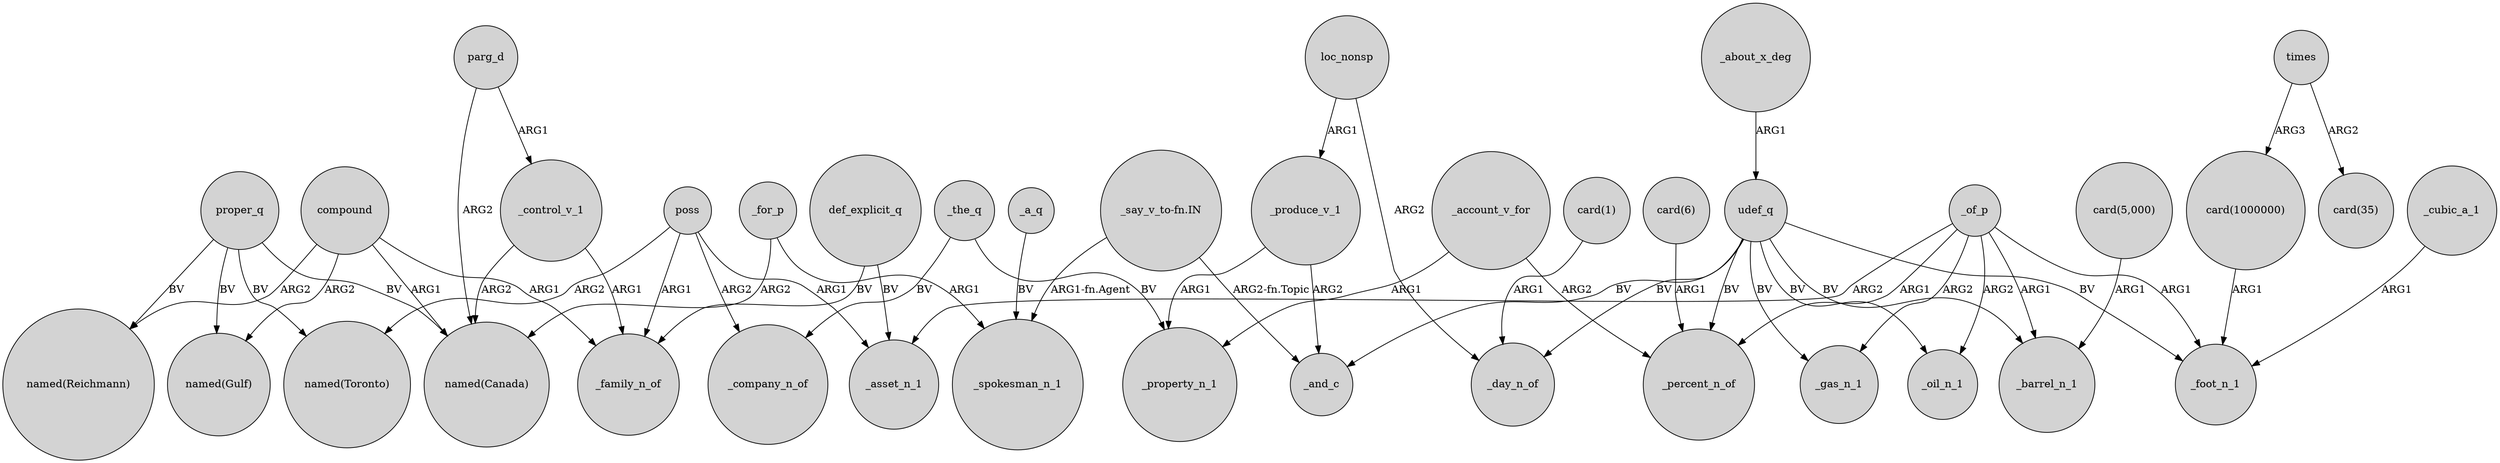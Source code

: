 digraph {
	node [shape=circle style=filled]
	compound -> "named(Reichmann)" [label=ARG2]
	_for_p -> _spokesman_n_1 [label=ARG1]
	compound -> _family_n_of [label=ARG1]
	def_explicit_q -> _asset_n_1 [label=BV]
	_of_p -> _oil_n_1 [label=ARG2]
	"card(1000000)" -> _foot_n_1 [label=ARG1]
	proper_q -> "named(Canada)" [label=BV]
	compound -> "named(Gulf)" [label=ARG2]
	_control_v_1 -> "named(Canada)" [label=ARG2]
	_produce_v_1 -> _and_c [label=ARG2]
	"card(1)" -> _day_n_of [label=ARG1]
	_produce_v_1 -> _property_n_1 [label=ARG1]
	parg_d -> _control_v_1 [label=ARG1]
	udef_q -> _day_n_of [label=BV]
	parg_d -> "named(Canada)" [label=ARG2]
	_control_v_1 -> _family_n_of [label=ARG1]
	"card(5,000)" -> _barrel_n_1 [label=ARG1]
	_about_x_deg -> udef_q [label=ARG1]
	"card(6)" -> _percent_n_of [label=ARG1]
	poss -> _family_n_of [label=ARG1]
	_of_p -> _asset_n_1 [label=ARG2]
	proper_q -> "named(Toronto)" [label=BV]
	_the_q -> _company_n_of [label=BV]
	"_say_v_to-fn.IN" -> _spokesman_n_1 [label="ARG1-fn.Agent"]
	_of_p -> _percent_n_of [label=ARG1]
	_cubic_a_1 -> _foot_n_1 [label=ARG1]
	times -> "card(35)" [label=ARG2]
	_of_p -> _barrel_n_1 [label=ARG1]
	proper_q -> "named(Reichmann)" [label=BV]
	udef_q -> _foot_n_1 [label=BV]
	_the_q -> _property_n_1 [label=BV]
	times -> "card(1000000)" [label=ARG3]
	"_say_v_to-fn.IN" -> _and_c [label="ARG2-fn.Topic"]
	udef_q -> _gas_n_1 [label=BV]
	_account_v_for -> _percent_n_of [label=ARG2]
	compound -> "named(Canada)" [label=ARG1]
	loc_nonsp -> _produce_v_1 [label=ARG1]
	udef_q -> _oil_n_1 [label=BV]
	loc_nonsp -> _day_n_of [label=ARG2]
	_for_p -> "named(Canada)" [label=ARG2]
	poss -> _company_n_of [label=ARG2]
	_of_p -> _gas_n_1 [label=ARG2]
	_a_q -> _spokesman_n_1 [label=BV]
	proper_q -> "named(Gulf)" [label=BV]
	def_explicit_q -> _family_n_of [label=BV]
	udef_q -> _percent_n_of [label=BV]
	poss -> _asset_n_1 [label=ARG1]
	poss -> "named(Toronto)" [label=ARG2]
	udef_q -> _barrel_n_1 [label=BV]
	udef_q -> _and_c [label=BV]
	_of_p -> _foot_n_1 [label=ARG1]
	_account_v_for -> _property_n_1 [label=ARG1]
}
